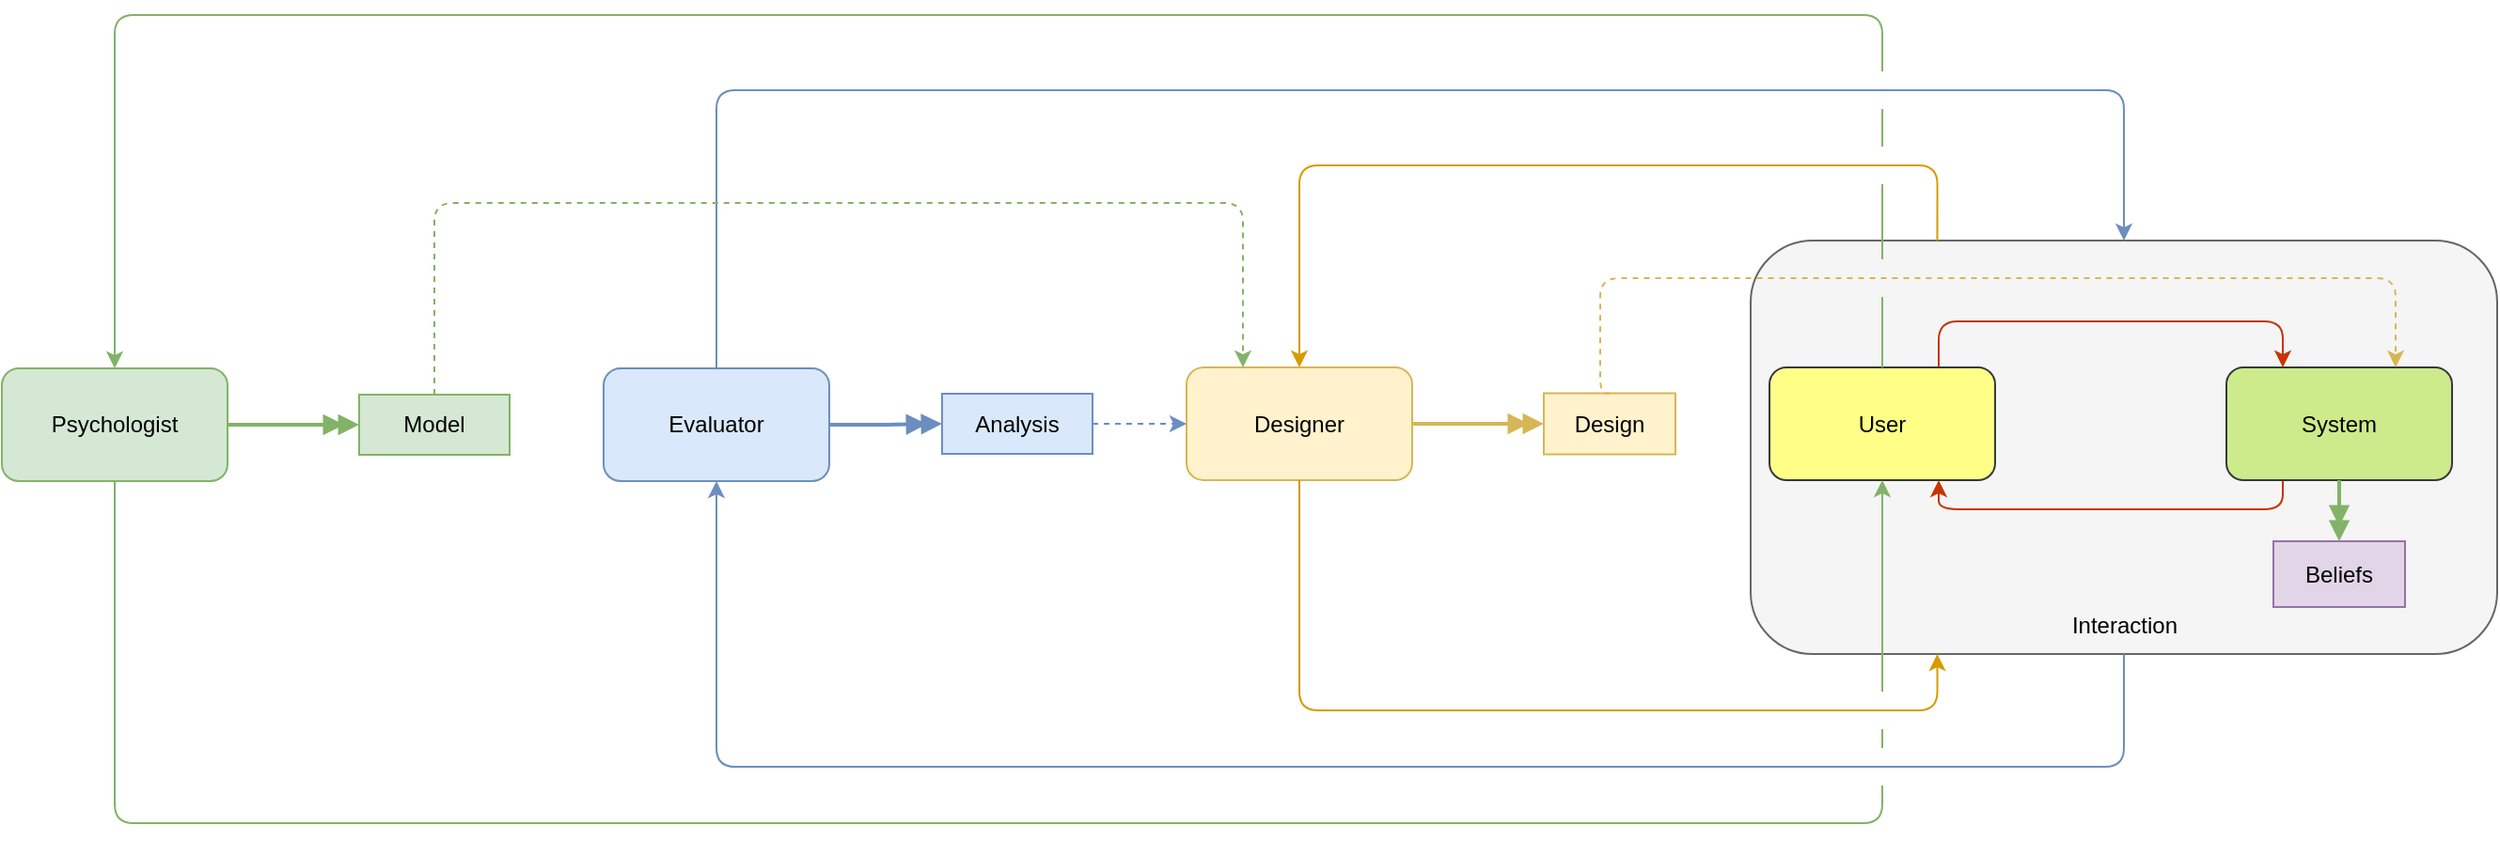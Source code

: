 <mxfile version="19.0.0" type="github">
  <diagram id="MdPp8q1mj9meL5k1lfed" name="Page-1">
    <mxGraphModel dx="2371" dy="849" grid="1" gridSize="10" guides="1" tooltips="1" connect="1" arrows="1" fold="1" page="1" pageScale="1" pageWidth="827" pageHeight="1169" math="0" shadow="0">
      <root>
        <mxCell id="0" />
        <mxCell id="1" parent="0" />
        <mxCell id="z4VVvYb6NLmeFiz8LYYD-22" value="" style="rounded=1;whiteSpace=wrap;html=1;fillColor=#f5f5f5;fontColor=#333333;strokeColor=#666666;" parent="1" vertex="1">
          <mxGeometry x="360" y="640" width="397" height="220" as="geometry" />
        </mxCell>
        <mxCell id="M7JDr11ptiNEwouJQt7x-41" style="edgeStyle=orthogonalEdgeStyle;rounded=1;orthogonalLoop=1;jettySize=auto;html=1;exitX=1;exitY=0.5;exitDx=0;exitDy=0;entryX=0;entryY=0.5;entryDx=0;entryDy=0;endArrow=doubleBlock;endFill=1;strokeWidth=2;fillColor=#d5e8d4;strokeColor=#82b366;" parent="1" source="z4VVvYb6NLmeFiz8LYYD-6" target="z4VVvYb6NLmeFiz8LYYD-10" edge="1">
          <mxGeometry relative="1" as="geometry" />
        </mxCell>
        <mxCell id="z4VVvYb6NLmeFiz8LYYD-6" value="Psychologist" style="rounded=1;whiteSpace=wrap;html=1;fillColor=#d5e8d4;strokeColor=#82b366;" parent="1" vertex="1">
          <mxGeometry x="-570" y="708" width="120" height="60" as="geometry" />
        </mxCell>
        <mxCell id="M7JDr11ptiNEwouJQt7x-16" style="edgeStyle=orthogonalEdgeStyle;rounded=0;orthogonalLoop=1;jettySize=auto;html=1;exitX=1;exitY=0.5;exitDx=0;exitDy=0;entryX=0;entryY=0.5;entryDx=0;entryDy=0;endArrow=doubleBlock;endFill=1;strokeWidth=2;fillColor=#fff2cc;strokeColor=#d6b656;" parent="1" source="z4VVvYb6NLmeFiz8LYYD-7" target="z4VVvYb6NLmeFiz8LYYD-11" edge="1">
          <mxGeometry relative="1" as="geometry" />
        </mxCell>
        <mxCell id="z4VVvYb6NLmeFiz8LYYD-7" value="Designer" style="rounded=1;whiteSpace=wrap;html=1;fillColor=#fff2cc;strokeColor=#d6b656;" parent="1" vertex="1">
          <mxGeometry x="60" y="707.5" width="120" height="60" as="geometry" />
        </mxCell>
        <mxCell id="z4VVvYb6NLmeFiz8LYYD-17" style="edgeStyle=orthogonalEdgeStyle;orthogonalLoop=1;jettySize=auto;html=1;exitX=0.75;exitY=0;exitDx=0;exitDy=0;entryX=0.25;entryY=0;entryDx=0;entryDy=0;rounded=1;fillColor=#fa6800;strokeColor=#C73500;" parent="1" source="z4VVvYb6NLmeFiz8LYYD-8" target="z4VVvYb6NLmeFiz8LYYD-12" edge="1">
          <mxGeometry relative="1" as="geometry">
            <Array as="points">
              <mxPoint x="460" y="683" />
              <mxPoint x="643" y="683" />
            </Array>
          </mxGeometry>
        </mxCell>
        <mxCell id="M7JDr11ptiNEwouJQt7x-23" style="edgeStyle=orthogonalEdgeStyle;rounded=1;orthogonalLoop=1;jettySize=auto;html=1;exitX=0.5;exitY=0;exitDx=0;exitDy=0;entryX=0.5;entryY=0;entryDx=0;entryDy=0;endArrow=classic;endFill=1;strokeWidth=1;startArrow=none;fillColor=#d5e8d4;strokeColor=#82b366;" parent="1" source="M7JDr11ptiNEwouJQt7x-38" target="z4VVvYb6NLmeFiz8LYYD-6" edge="1">
          <mxGeometry relative="1" as="geometry">
            <Array as="points">
              <mxPoint x="430" y="520" />
              <mxPoint x="-510" y="520" />
            </Array>
          </mxGeometry>
        </mxCell>
        <mxCell id="z4VVvYb6NLmeFiz8LYYD-8" value="User" style="rounded=1;whiteSpace=wrap;html=1;fillColor=#ffff88;strokeColor=#36393d;" parent="1" vertex="1">
          <mxGeometry x="370" y="707.5" width="120" height="60" as="geometry" />
        </mxCell>
        <mxCell id="z4VVvYb6NLmeFiz8LYYD-10" value="Model" style="rounded=0;whiteSpace=wrap;html=1;fillColor=#d5e8d4;strokeColor=#82b366;" parent="1" vertex="1">
          <mxGeometry x="-380" y="722" width="80" height="32" as="geometry" />
        </mxCell>
        <mxCell id="M7JDr11ptiNEwouJQt7x-24" style="edgeStyle=orthogonalEdgeStyle;rounded=1;orthogonalLoop=1;jettySize=auto;html=1;exitX=0.5;exitY=1;exitDx=0;exitDy=0;entryX=0.5;entryY=1;entryDx=0;entryDy=0;endArrow=classic;endFill=1;strokeWidth=1;fillColor=#d5e8d4;strokeColor=#82b366;" parent="1" source="z4VVvYb6NLmeFiz8LYYD-6" target="z4VVvYb6NLmeFiz8LYYD-8" edge="1">
          <mxGeometry relative="1" as="geometry">
            <Array as="points">
              <mxPoint x="-510" y="950" />
              <mxPoint x="430" y="950" />
            </Array>
          </mxGeometry>
        </mxCell>
        <mxCell id="z4VVvYb6NLmeFiz8LYYD-11" value="Design" style="rounded=0;whiteSpace=wrap;html=1;fillColor=#fff2cc;strokeColor=#d6b656;" parent="1" vertex="1">
          <mxGeometry x="250" y="721.25" width="70" height="32.5" as="geometry" />
        </mxCell>
        <mxCell id="z4VVvYb6NLmeFiz8LYYD-18" style="edgeStyle=orthogonalEdgeStyle;orthogonalLoop=1;jettySize=auto;html=1;exitX=0.25;exitY=1;exitDx=0;exitDy=0;entryX=0.75;entryY=1;entryDx=0;entryDy=0;rounded=1;fillColor=#fa6800;strokeColor=#C73500;" parent="1" source="z4VVvYb6NLmeFiz8LYYD-12" target="z4VVvYb6NLmeFiz8LYYD-8" edge="1">
          <mxGeometry relative="1" as="geometry">
            <Array as="points">
              <mxPoint x="643" y="783" />
              <mxPoint x="460" y="783" />
            </Array>
          </mxGeometry>
        </mxCell>
        <mxCell id="z4VVvYb6NLmeFiz8LYYD-12" value="System" style="rounded=1;whiteSpace=wrap;html=1;fillColor=#cdeb8b;strokeColor=#36393d;" parent="1" vertex="1">
          <mxGeometry x="613" y="707.5" width="120" height="60" as="geometry" />
        </mxCell>
        <mxCell id="M7JDr11ptiNEwouJQt7x-21" style="edgeStyle=orthogonalEdgeStyle;rounded=0;orthogonalLoop=1;jettySize=auto;html=1;exitX=1;exitY=0.5;exitDx=0;exitDy=0;entryX=0;entryY=0.5;entryDx=0;entryDy=0;endArrow=doubleBlock;endFill=1;strokeWidth=2;fillColor=#dae8fc;strokeColor=#6c8ebf;" parent="1" source="z4VVvYb6NLmeFiz8LYYD-19" target="z4VVvYb6NLmeFiz8LYYD-21" edge="1">
          <mxGeometry relative="1" as="geometry" />
        </mxCell>
        <mxCell id="z4VVvYb6NLmeFiz8LYYD-19" value="Evaluator" style="rounded=1;whiteSpace=wrap;html=1;fillColor=#dae8fc;strokeColor=#6c8ebf;" parent="1" vertex="1">
          <mxGeometry x="-250" y="708" width="120" height="60" as="geometry" />
        </mxCell>
        <mxCell id="M7JDr11ptiNEwouJQt7x-20" style="edgeStyle=orthogonalEdgeStyle;rounded=0;orthogonalLoop=1;jettySize=auto;html=1;exitX=1;exitY=0.5;exitDx=0;exitDy=0;entryX=0;entryY=0.5;entryDx=0;entryDy=0;endArrow=classic;endFill=1;strokeWidth=1;dashed=1;fillColor=#dae8fc;strokeColor=#6c8ebf;" parent="1" source="z4VVvYb6NLmeFiz8LYYD-21" target="z4VVvYb6NLmeFiz8LYYD-7" edge="1">
          <mxGeometry relative="1" as="geometry" />
        </mxCell>
        <mxCell id="z4VVvYb6NLmeFiz8LYYD-21" value="Analysis" style="rounded=0;whiteSpace=wrap;html=1;fillColor=#dae8fc;strokeColor=#6c8ebf;" parent="1" vertex="1">
          <mxGeometry x="-70" y="721.5" width="80" height="32" as="geometry" />
        </mxCell>
        <mxCell id="z4VVvYb6NLmeFiz8LYYD-34" value="Interaction" style="text;html=1;strokeColor=none;fillColor=none;align=center;verticalAlign=middle;whiteSpace=wrap;rounded=0;" parent="1" vertex="1">
          <mxGeometry x="528.5" y="830" width="60" height="30" as="geometry" />
        </mxCell>
        <mxCell id="M7JDr11ptiNEwouJQt7x-29" value="" style="rounded=0;whiteSpace=wrap;html=1;strokeColor=none;" parent="1" vertex="1">
          <mxGeometry x="-240" y="641" width="20" height="20" as="geometry" />
        </mxCell>
        <mxCell id="z4VVvYb6NLmeFiz8LYYD-77" style="edgeStyle=orthogonalEdgeStyle;curved=1;orthogonalLoop=1;jettySize=auto;html=1;startArrow=none;startFill=0;endArrow=doubleBlock;endFill=1;strokeWidth=2;exitX=0.5;exitY=1;exitDx=0;exitDy=0;fillColor=#d5e8d4;strokeColor=#82b366;" parent="1" source="z4VVvYb6NLmeFiz8LYYD-12" target="z4VVvYb6NLmeFiz8LYYD-75" edge="1">
          <mxGeometry relative="1" as="geometry" />
        </mxCell>
        <mxCell id="M7JDr11ptiNEwouJQt7x-31" value="" style="rounded=0;whiteSpace=wrap;html=1;strokeColor=none;" parent="1" vertex="1">
          <mxGeometry x="420" y="880" width="20" height="20" as="geometry" />
        </mxCell>
        <mxCell id="z4VVvYb6NLmeFiz8LYYD-75" value="Beliefs" style="rounded=0;whiteSpace=wrap;html=1;fillColor=#e1d5e7;strokeColor=#9673a6;" parent="1" vertex="1">
          <mxGeometry x="638" y="800" width="70" height="35" as="geometry" />
        </mxCell>
        <mxCell id="M7JDr11ptiNEwouJQt7x-28" style="edgeStyle=orthogonalEdgeStyle;rounded=1;orthogonalLoop=1;jettySize=auto;html=1;exitX=0.5;exitY=1;exitDx=0;exitDy=0;entryX=0.25;entryY=1;entryDx=0;entryDy=0;endArrow=classic;endFill=1;strokeWidth=1;fillColor=#ffe6cc;strokeColor=#d79b00;" parent="1" source="z4VVvYb6NLmeFiz8LYYD-7" target="z4VVvYb6NLmeFiz8LYYD-22" edge="1">
          <mxGeometry relative="1" as="geometry">
            <Array as="points">
              <mxPoint x="120" y="890" />
              <mxPoint x="459" y="890" />
            </Array>
          </mxGeometry>
        </mxCell>
        <mxCell id="M7JDr11ptiNEwouJQt7x-35" value="" style="rounded=0;whiteSpace=wrap;html=1;strokeColor=none;" parent="1" vertex="1">
          <mxGeometry x="420" y="910" width="20" height="20" as="geometry" />
        </mxCell>
        <mxCell id="M7JDr11ptiNEwouJQt7x-26" style="edgeStyle=orthogonalEdgeStyle;rounded=1;orthogonalLoop=1;jettySize=auto;html=1;exitX=0.5;exitY=1;exitDx=0;exitDy=0;entryX=0.5;entryY=1;entryDx=0;entryDy=0;endArrow=classic;endFill=1;strokeWidth=1;fillColor=#dae8fc;strokeColor=#6c8ebf;" parent="1" source="z4VVvYb6NLmeFiz8LYYD-22" target="z4VVvYb6NLmeFiz8LYYD-19" edge="1">
          <mxGeometry relative="1" as="geometry">
            <Array as="points">
              <mxPoint x="558" y="920" />
              <mxPoint x="-190" y="920" />
            </Array>
          </mxGeometry>
        </mxCell>
        <mxCell id="M7JDr11ptiNEwouJQt7x-39" value="" style="edgeStyle=orthogonalEdgeStyle;rounded=0;orthogonalLoop=1;jettySize=auto;html=1;exitX=0.5;exitY=0;exitDx=0;exitDy=0;endArrow=none;endFill=1;strokeWidth=1;fillColor=#d5e8d4;strokeColor=#82b366;" parent="1" source="z4VVvYb6NLmeFiz8LYYD-8" edge="1">
          <mxGeometry relative="1" as="geometry">
            <mxPoint x="430" y="707.5" as="sourcePoint" />
            <mxPoint x="430" y="580" as="targetPoint" />
            <Array as="points">
              <mxPoint x="430" y="590" />
              <mxPoint x="430" y="590" />
            </Array>
          </mxGeometry>
        </mxCell>
        <mxCell id="M7JDr11ptiNEwouJQt7x-37" value="" style="rounded=0;whiteSpace=wrap;html=1;strokeColor=none;fillColor=#f5f5f5;fontColor=#333333;" parent="1" vertex="1">
          <mxGeometry x="420" y="650" width="20" height="20" as="geometry" />
        </mxCell>
        <mxCell id="M7JDr11ptiNEwouJQt7x-22" style="edgeStyle=orthogonalEdgeStyle;orthogonalLoop=1;jettySize=auto;html=1;exitX=0.5;exitY=0;exitDx=0;exitDy=0;entryX=0.75;entryY=0;entryDx=0;entryDy=0;endArrow=classic;endFill=1;strokeWidth=1;rounded=1;dashed=1;fillColor=#fff2cc;strokeColor=#d6b656;" parent="1" source="z4VVvYb6NLmeFiz8LYYD-11" target="z4VVvYb6NLmeFiz8LYYD-12" edge="1">
          <mxGeometry relative="1" as="geometry">
            <Array as="points">
              <mxPoint x="280" y="660" />
              <mxPoint x="703" y="660" />
            </Array>
          </mxGeometry>
        </mxCell>
        <mxCell id="M7JDr11ptiNEwouJQt7x-38" value="" style="rounded=0;whiteSpace=wrap;html=1;strokeColor=none;" parent="1" vertex="1">
          <mxGeometry x="420" y="590" width="20" height="20" as="geometry" />
        </mxCell>
        <mxCell id="M7JDr11ptiNEwouJQt7x-27" style="edgeStyle=orthogonalEdgeStyle;rounded=1;orthogonalLoop=1;jettySize=auto;html=1;exitX=0.25;exitY=0;exitDx=0;exitDy=0;entryX=0.5;entryY=0;entryDx=0;entryDy=0;endArrow=classic;endFill=1;strokeWidth=1;fillColor=#ffe6cc;strokeColor=#d79b00;" parent="1" source="z4VVvYb6NLmeFiz8LYYD-22" target="z4VVvYb6NLmeFiz8LYYD-7" edge="1">
          <mxGeometry relative="1" as="geometry">
            <Array as="points">
              <mxPoint x="459" y="600" />
              <mxPoint x="120" y="600" />
            </Array>
          </mxGeometry>
        </mxCell>
        <mxCell id="M7JDr11ptiNEwouJQt7x-40" value="" style="rounded=0;whiteSpace=wrap;html=1;strokeColor=none;" parent="1" vertex="1">
          <mxGeometry x="420" y="550" width="20" height="20" as="geometry" />
        </mxCell>
        <mxCell id="M7JDr11ptiNEwouJQt7x-25" style="edgeStyle=orthogonalEdgeStyle;rounded=1;orthogonalLoop=1;jettySize=auto;html=1;exitX=0.5;exitY=0;exitDx=0;exitDy=0;entryX=0.5;entryY=0;entryDx=0;entryDy=0;endArrow=classic;endFill=1;strokeWidth=1;fillColor=#dae8fc;strokeColor=#6c8ebf;" parent="1" source="z4VVvYb6NLmeFiz8LYYD-19" target="z4VVvYb6NLmeFiz8LYYD-22" edge="1">
          <mxGeometry relative="1" as="geometry">
            <Array as="points">
              <mxPoint x="-190" y="560" />
              <mxPoint x="558" y="560" />
            </Array>
          </mxGeometry>
        </mxCell>
        <mxCell id="r5zrhkbvJIqq5NLGdq4o-1" value="" style="rounded=0;whiteSpace=wrap;html=1;strokeColor=none;" vertex="1" parent="1">
          <mxGeometry x="-240" y="610" width="20" height="20" as="geometry" />
        </mxCell>
        <mxCell id="M7JDr11ptiNEwouJQt7x-19" style="edgeStyle=orthogonalEdgeStyle;orthogonalLoop=1;jettySize=auto;html=1;exitX=0.5;exitY=0;exitDx=0;exitDy=0;entryX=0.25;entryY=0;entryDx=0;entryDy=0;endArrow=classic;endFill=1;strokeWidth=1;dashed=1;rounded=1;fillColor=#d5e8d4;strokeColor=#82b366;" parent="1" source="z4VVvYb6NLmeFiz8LYYD-10" target="z4VVvYb6NLmeFiz8LYYD-7" edge="1">
          <mxGeometry relative="1" as="geometry">
            <Array as="points">
              <mxPoint x="-340" y="620" />
              <mxPoint x="90" y="620" />
            </Array>
          </mxGeometry>
        </mxCell>
      </root>
    </mxGraphModel>
  </diagram>
</mxfile>
